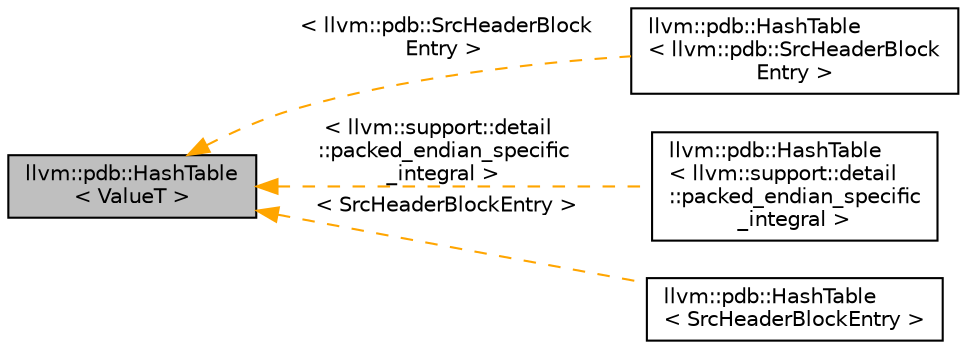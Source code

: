 digraph "llvm::pdb::HashTable&lt; ValueT &gt;"
{
 // LATEX_PDF_SIZE
  bgcolor="transparent";
  edge [fontname="Helvetica",fontsize="10",labelfontname="Helvetica",labelfontsize="10"];
  node [fontname="Helvetica",fontsize="10",shape="box"];
  rankdir="LR";
  Node1 [label="llvm::pdb::HashTable\l\< ValueT \>",height=0.2,width=0.4,color="black", fillcolor="grey75", style="filled", fontcolor="black",tooltip=" "];
  Node1 -> Node2 [dir="back",color="orange",fontsize="10",style="dashed",label=" \< llvm::pdb::SrcHeaderBlock\lEntry \>" ,fontname="Helvetica"];
  Node2 [label="llvm::pdb::HashTable\l\< llvm::pdb::SrcHeaderBlock\lEntry \>",height=0.2,width=0.4,color="black",URL="$classllvm_1_1pdb_1_1HashTable.html",tooltip=" "];
  Node1 -> Node3 [dir="back",color="orange",fontsize="10",style="dashed",label=" \< llvm::support::detail\l::packed_endian_specific\l_integral \>" ,fontname="Helvetica"];
  Node3 [label="llvm::pdb::HashTable\l\< llvm::support::detail\l::packed_endian_specific\l_integral \>",height=0.2,width=0.4,color="black",URL="$classllvm_1_1pdb_1_1HashTable.html",tooltip=" "];
  Node1 -> Node4 [dir="back",color="orange",fontsize="10",style="dashed",label=" \< SrcHeaderBlockEntry \>" ,fontname="Helvetica"];
  Node4 [label="llvm::pdb::HashTable\l\< SrcHeaderBlockEntry \>",height=0.2,width=0.4,color="black",URL="$classllvm_1_1pdb_1_1HashTable.html",tooltip=" "];
}
